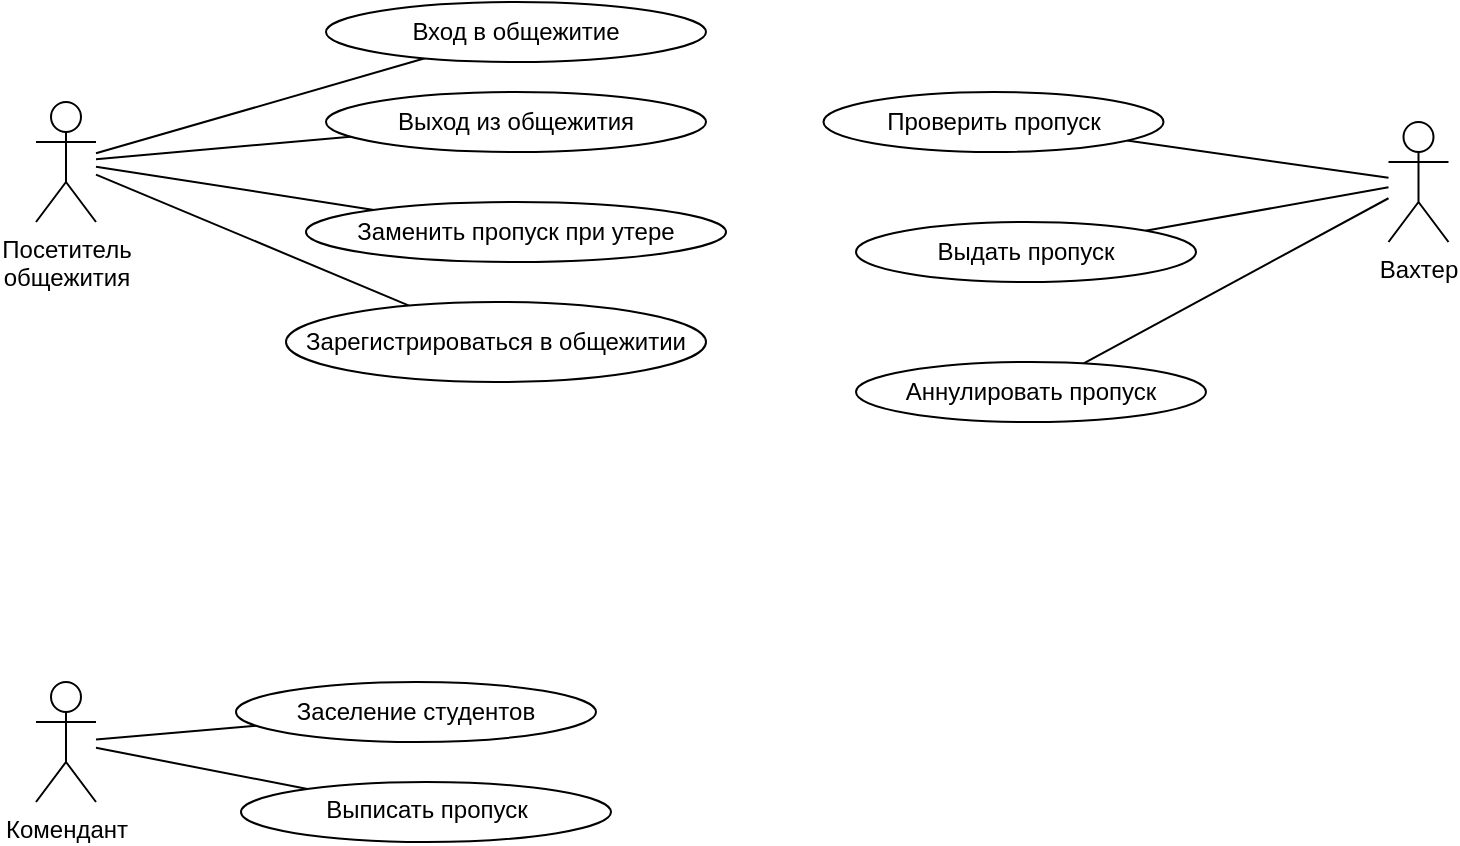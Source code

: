 <mxfile version="15.5.8" type="github">
  <diagram id="b5EAPsaf1SXaFSAwkQ5M" name="Page-1">
    <mxGraphModel dx="1185" dy="635" grid="1" gridSize="10" guides="1" tooltips="1" connect="1" arrows="1" fold="1" page="1" pageScale="1" pageWidth="827" pageHeight="1169" background="none" math="0" shadow="0">
      <root>
        <mxCell id="0" />
        <mxCell id="1" parent="0" />
        <mxCell id="_Vxxh2CEA5BiCO8p6rzK-10" value="" style="endArrow=none;html=1;" parent="1" source="DnC9gURI1vXdoshHHPcy-2" target="_Vxxh2CEA5BiCO8p6rzK-12" edge="1">
          <mxGeometry width="50" height="50" relative="1" as="geometry">
            <mxPoint x="190" y="120" as="sourcePoint" />
            <mxPoint x="260" y="90" as="targetPoint" />
          </mxGeometry>
        </mxCell>
        <mxCell id="_Vxxh2CEA5BiCO8p6rzK-12" value="Заменить пропуск при утере" style="ellipse;whiteSpace=wrap;html=1;labelBackgroundColor=none;" parent="1" vertex="1">
          <mxGeometry x="195" y="160" width="210" height="30" as="geometry" />
        </mxCell>
        <mxCell id="_Vxxh2CEA5BiCO8p6rzK-13" value="" style="endArrow=none;html=1;" parent="1" source="DnC9gURI1vXdoshHHPcy-2" target="_Vxxh2CEA5BiCO8p6rzK-14" edge="1">
          <mxGeometry width="50" height="50" relative="1" as="geometry">
            <mxPoint x="190" y="120" as="sourcePoint" />
            <mxPoint x="280" y="130" as="targetPoint" />
          </mxGeometry>
        </mxCell>
        <mxCell id="_Vxxh2CEA5BiCO8p6rzK-14" value="Вход в общежитие" style="ellipse;whiteSpace=wrap;html=1;labelBackgroundColor=none;" parent="1" vertex="1">
          <mxGeometry x="205" y="60" width="190" height="30" as="geometry" />
        </mxCell>
        <mxCell id="_Vxxh2CEA5BiCO8p6rzK-16" value="Выход из общежития" style="ellipse;whiteSpace=wrap;html=1;labelBackgroundColor=none;" parent="1" vertex="1">
          <mxGeometry x="205" y="105" width="190" height="30" as="geometry" />
        </mxCell>
        <mxCell id="DnC9gURI1vXdoshHHPcy-14" style="edgeStyle=none;orthogonalLoop=1;jettySize=auto;html=1;endArrow=none;" parent="1" source="_Vxxh2CEA5BiCO8p6rzK-31" target="_Vxxh2CEA5BiCO8p6rzK-30" edge="1">
          <mxGeometry relative="1" as="geometry" />
        </mxCell>
        <mxCell id="nZQGaKwp-928BufK4dIE-7" value="" style="edgeStyle=none;rounded=0;orthogonalLoop=1;jettySize=auto;html=1;endArrow=none;endFill=0;" edge="1" parent="1" source="_Vxxh2CEA5BiCO8p6rzK-24" target="nZQGaKwp-928BufK4dIE-6">
          <mxGeometry relative="1" as="geometry" />
        </mxCell>
        <mxCell id="_Vxxh2CEA5BiCO8p6rzK-24" value="Комендант" style="shape=umlActor;verticalLabelPosition=bottom;verticalAlign=top;html=1;outlineConnect=0;labelBackgroundColor=none;shadow=0;" parent="1" vertex="1">
          <mxGeometry x="60" y="400" width="30" height="60" as="geometry" />
        </mxCell>
        <mxCell id="_Vxxh2CEA5BiCO8p6rzK-30" value="Аннулировать пропуск" style="ellipse;whiteSpace=wrap;html=1;labelBackgroundColor=none;" parent="1" vertex="1">
          <mxGeometry x="470" y="240" width="175" height="30" as="geometry" />
        </mxCell>
        <mxCell id="DnC9gURI1vXdoshHHPcy-5" style="edgeStyle=none;orthogonalLoop=1;jettySize=auto;html=1;endArrow=none;" parent="1" source="_Vxxh2CEA5BiCO8p6rzK-24" target="DnC9gURI1vXdoshHHPcy-4" edge="1">
          <mxGeometry relative="1" as="geometry" />
        </mxCell>
        <mxCell id="DnC9gURI1vXdoshHHPcy-8" style="edgeStyle=none;orthogonalLoop=1;jettySize=auto;html=1;endArrow=none;" parent="1" source="_Vxxh2CEA5BiCO8p6rzK-31" target="_Vxxh2CEA5BiCO8p6rzK-33" edge="1">
          <mxGeometry relative="1" as="geometry" />
        </mxCell>
        <mxCell id="_Vxxh2CEA5BiCO8p6rzK-31" value="Вахтер" style="shape=umlActor;verticalLabelPosition=bottom;verticalAlign=top;html=1;outlineConnect=0;labelBackgroundColor=none;" parent="1" vertex="1">
          <mxGeometry x="736.25" y="120" width="30" height="60" as="geometry" />
        </mxCell>
        <mxCell id="_Vxxh2CEA5BiCO8p6rzK-33" value="Выдать пропуск" style="ellipse;whiteSpace=wrap;html=1;labelBackgroundColor=none;" parent="1" vertex="1">
          <mxGeometry x="470" y="170" width="170" height="30" as="geometry" />
        </mxCell>
        <mxCell id="DnC9gURI1vXdoshHHPcy-18" style="edgeStyle=none;orthogonalLoop=1;jettySize=auto;html=1;endArrow=none;" parent="1" source="DnC9gURI1vXdoshHHPcy-2" target="DnC9gURI1vXdoshHHPcy-19" edge="1">
          <mxGeometry relative="1" as="geometry">
            <mxPoint x="200" y="230" as="targetPoint" />
          </mxGeometry>
        </mxCell>
        <mxCell id="DnC9gURI1vXdoshHHPcy-2" value="&lt;div&gt;Посетитель&lt;br&gt;общежития&lt;/div&gt;" style="shape=umlActor;verticalLabelPosition=bottom;verticalAlign=top;html=1;outlineConnect=0;shadow=0;" parent="1" vertex="1">
          <mxGeometry x="60" y="110" width="30" height="60" as="geometry" />
        </mxCell>
        <mxCell id="_Vxxh2CEA5BiCO8p6rzK-15" value="" style="endArrow=none;html=1;" parent="1" source="DnC9gURI1vXdoshHHPcy-2" target="_Vxxh2CEA5BiCO8p6rzK-16" edge="1">
          <mxGeometry width="50" height="50" relative="1" as="geometry">
            <mxPoint x="190" y="120" as="sourcePoint" />
            <mxPoint x="280" y="160" as="targetPoint" />
          </mxGeometry>
        </mxCell>
        <mxCell id="DnC9gURI1vXdoshHHPcy-4" value="Заселение студентов" style="ellipse;whiteSpace=wrap;html=1;labelBackgroundColor=none;" parent="1" vertex="1">
          <mxGeometry x="160" y="400" width="180" height="30" as="geometry" />
        </mxCell>
        <mxCell id="DnC9gURI1vXdoshHHPcy-19" value="Зарегистрироваться в общежитии" style="ellipse;whiteSpace=wrap;html=1;labelBackgroundColor=none;" parent="1" vertex="1">
          <mxGeometry x="185" y="210" width="210" height="40" as="geometry" />
        </mxCell>
        <mxCell id="nZQGaKwp-928BufK4dIE-2" style="rounded=0;orthogonalLoop=1;jettySize=auto;html=1;endArrow=none;endFill=0;" edge="1" parent="1" source="nZQGaKwp-928BufK4dIE-1" target="_Vxxh2CEA5BiCO8p6rzK-31">
          <mxGeometry relative="1" as="geometry" />
        </mxCell>
        <mxCell id="nZQGaKwp-928BufK4dIE-1" value="Проверить пропуск" style="ellipse;whiteSpace=wrap;html=1;labelBackgroundColor=none;" vertex="1" parent="1">
          <mxGeometry x="453.75" y="105" width="170" height="30" as="geometry" />
        </mxCell>
        <mxCell id="nZQGaKwp-928BufK4dIE-6" value="Выписать пропуск" style="ellipse;whiteSpace=wrap;html=1;shadow=0;verticalAlign=top;" vertex="1" parent="1">
          <mxGeometry x="162.5" y="450" width="185" height="30" as="geometry" />
        </mxCell>
      </root>
    </mxGraphModel>
  </diagram>
</mxfile>
